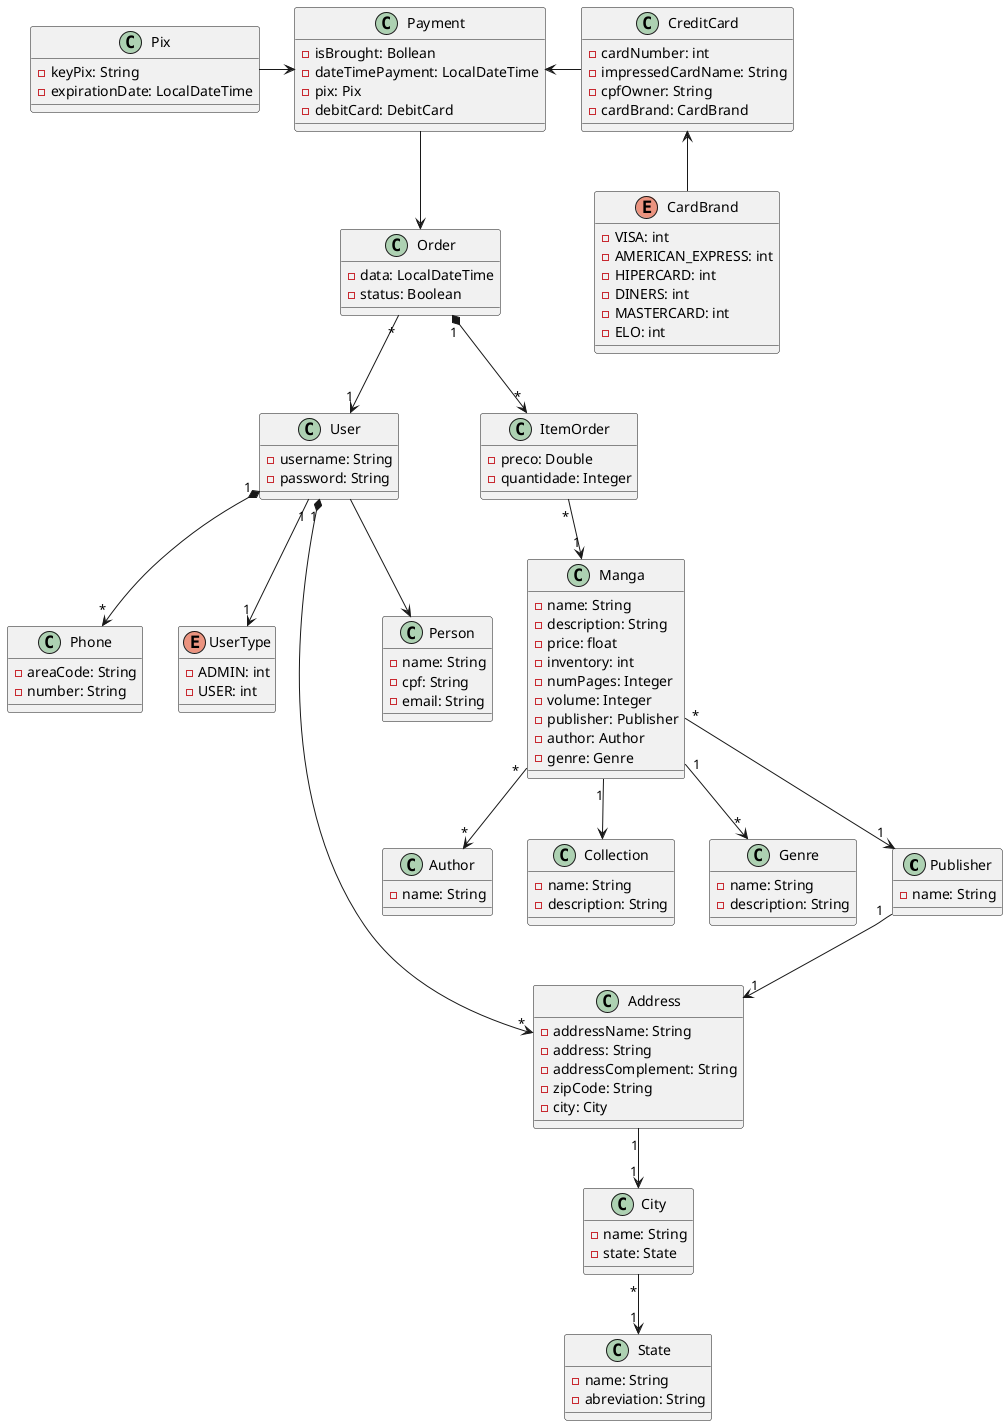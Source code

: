 @startuml

    class Publisher{
        - name: String
    }

    class Person{
        - name: String
        - cpf: String
        - email: String
    }

    class User{
        - username: String
        - password: String
    }

    class Phone{
        - areaCode: String
        - number: String
    }

    class Author{
        - name: String
    }

    enum UserType{
        - ADMIN: int
        - USER: int
    }

    class Manga{
        - name: String
        - description: String
        - price: float
        - inventory: int
        - numPages: Integer
        - volume: Integer
        - publisher: Publisher
        - author: Author
        - genre: Genre
    }

    class Collection{
        - name: String
        - description: String
    }

    class Genre{
        - name: String
        - description: String
    }

    class Address{
        - addressName: String
        - address: String
        - addressComplement: String
        - zipCode: String
        - city: City
    }

    class Order{
        - data: LocalDateTime
        - status: Boolean
    }

    class ItemOrder{
        - preco: Double
        - quantidade: Integer
    }

    class City{
        - name: String
        - state: State
    }

    class State{
        - name: String
        - abreviation: String
    }

    class Payment{
        - isBrought: Bollean
        - dateTimePayment: LocalDateTime
        - pix: Pix
        - debitCard: DebitCard
    }

    class Pix{
        -  keyPix: String
        - expirationDate: LocalDateTime
    }

    class CreditCard{
        - cardNumber: int
        - impressedCardName: String
        - cpfOwner: String
        - cardBrand: CardBrand
    }

    enum CardBrand{
        - VISA: int
        - AMERICAN_EXPRESS: int
        - HIPERCARD: int
        - DINERS: int
        - MASTERCARD: int
        - ELO: int
    }

    Order "1" *--> "*" ItemOrder
    Order "*" --> "1" User
    ItemOrder "*" --> "1" Manga

    Manga "*" --> "1" Publisher
    Manga "*" --> "*" Author
    Manga "1" --> "*" Genre
    Manga "1" --> Collection

    User "1" *--> "*" Phone
    User "1" *--> "*" Address
    User "1" --> "1" UserType

    User --> Person

    Publisher "1" --> "1" Address

    City "*" --> "1" State

    Address "1" --> "1" City

    Payment --> Order
    Pix -right-> Payment
    CreditCard -left-> Payment
    CardBrand -up-> CreditCard

@enduml